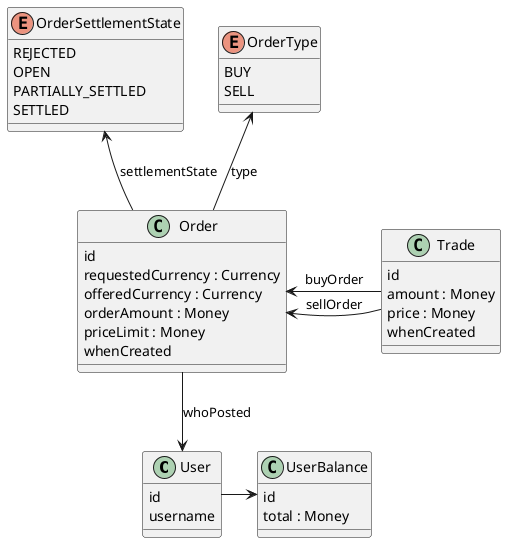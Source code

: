 @startuml

class User {
  id
  username
}
class UserBalance {
  id
  total : Money
}
class Order {
  id
  requestedCurrency : Currency
  offeredCurrency : Currency
  orderAmount : Money
  priceLimit : Money
  whenCreated
}
class Trade {
  id
  amount : Money
  price : Money
  whenCreated
}
enum OrderType {
  BUY
  SELL
}
enum OrderSettlementState {
  REJECTED
  OPEN
  PARTIALLY_SETTLED
  SETTLED
}

User -right-> UserBalance

Order -up-> OrderType : type
Order -up-> OrderSettlementState : settlementState
Order --> User : whoPosted

Trade -left-> Order : buyOrder
Trade -left-> Order : sellOrder

@enduml